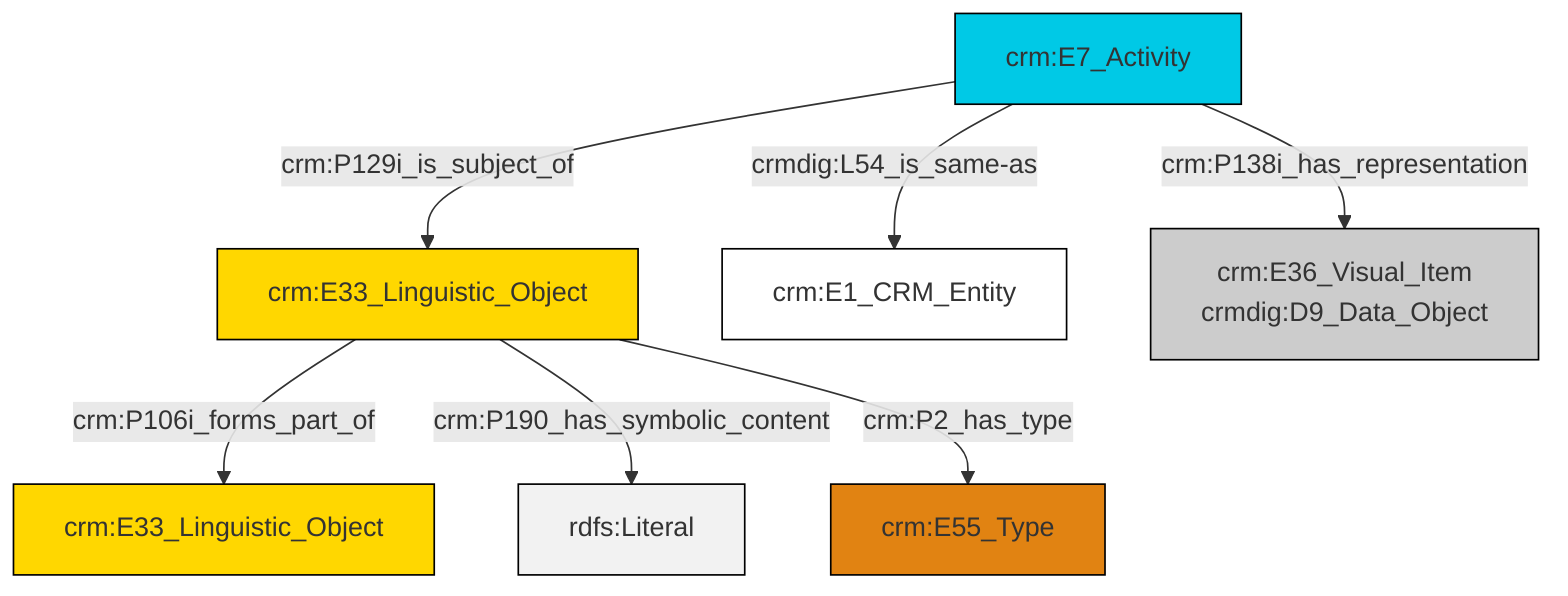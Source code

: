graph TD
classDef Literal fill:#f2f2f2,stroke:#000000;
classDef CRM_Entity fill:#FFFFFF,stroke:#000000;
classDef Temporal_Entity fill:#00C9E6, stroke:#000000;
classDef Type fill:#E18312, stroke:#000000;
classDef Time-Span fill:#2C9C91, stroke:#000000;
classDef Appellation fill:#FFEB7F, stroke:#000000;
classDef Place fill:#008836, stroke:#000000;
classDef Persistent_Item fill:#B266B2, stroke:#000000;
classDef Conceptual_Object fill:#FFD700, stroke:#000000;
classDef Physical_Thing fill:#D2B48C, stroke:#000000;
classDef Actor fill:#f58aad, stroke:#000000;
classDef PC_Classes fill:#4ce600, stroke:#000000;
classDef Multi fill:#cccccc,stroke:#000000;

2["crm:E7_Activity"]:::Temporal_Entity -->|crmdig:L54_is_same-as| 3["crm:E1_CRM_Entity"]:::CRM_Entity
0["crm:E33_Linguistic_Object"]:::Conceptual_Object -->|crm:P106i_forms_part_of| 8["crm:E33_Linguistic_Object"]:::Conceptual_Object
0["crm:E33_Linguistic_Object"]:::Conceptual_Object -->|crm:P190_has_symbolic_content| 9[rdfs:Literal]:::Literal
0["crm:E33_Linguistic_Object"]:::Conceptual_Object -->|crm:P2_has_type| 5["crm:E55_Type"]:::Type
2["crm:E7_Activity"]:::Temporal_Entity -->|crm:P138i_has_representation| 11["crm:E36_Visual_Item<br>crmdig:D9_Data_Object"]:::Multi
2["crm:E7_Activity"]:::Temporal_Entity -->|crm:P129i_is_subject_of| 0["crm:E33_Linguistic_Object"]:::Conceptual_Object